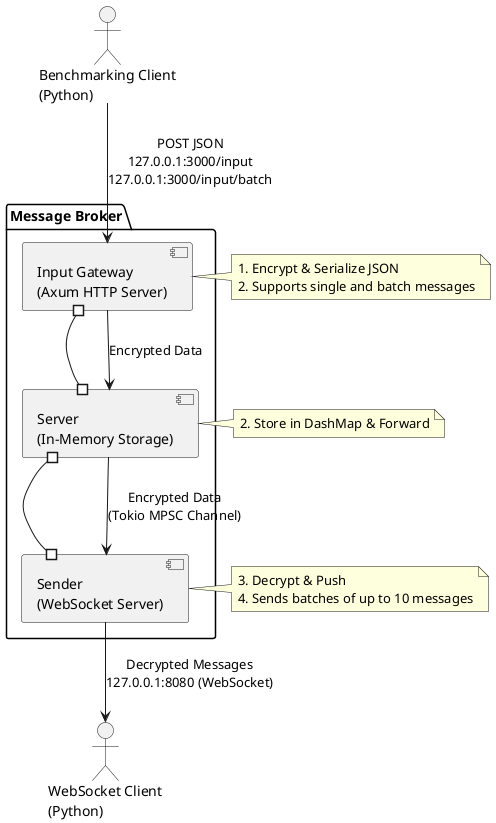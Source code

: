 @startuml Message Broker Architecture

actor "Benchmarking Client\n(Python)" as HTTPClient
actor "WebSocket Client\n(Python)" as WSClient

package "Message Broker" {
  [Input Gateway\n(Axum HTTP Server)] #--# [Server\n(In-Memory Storage)]
  [Server\n(In-Memory Storage)] #--# [Sender\n(WebSocket Server)]
}

HTTPClient --> [Input Gateway\n(Axum HTTP Server)] : POST JSON\n127.0.0.1:3000/input\n127.0.0.1:3000/input/batch
[Input Gateway\n(Axum HTTP Server)] --> [Server\n(In-Memory Storage)] : Encrypted Data
[Server\n(In-Memory Storage)] --> [Sender\n(WebSocket Server)] : Encrypted Data\n(Tokio MPSC Channel)
[Sender\n(WebSocket Server)] --> WSClient : Decrypted Messages\n127.0.0.1:8080 (WebSocket)

note right of [Input Gateway\n(Axum HTTP Server)]
  1. Encrypt & Serialize JSON
  2. Supports single and batch messages
end note

note right of [Server\n(In-Memory Storage)]
  2. Store in DashMap & Forward
end note

note right of [Sender\n(WebSocket Server)]
  3. Decrypt & Push
  4. Sends batches of up to 10 messages
end note

@enduml